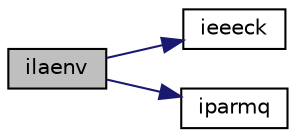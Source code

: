 digraph "ilaenv"
{
 // LATEX_PDF_SIZE
  edge [fontname="Helvetica",fontsize="10",labelfontname="Helvetica",labelfontsize="10"];
  node [fontname="Helvetica",fontsize="10",shape=record];
  rankdir="LR";
  Node1 [label="ilaenv",height=0.2,width=0.4,color="black", fillcolor="grey75", style="filled", fontcolor="black",tooltip="ILAENV"];
  Node1 -> Node2 [color="midnightblue",fontsize="10",style="solid",fontname="Helvetica"];
  Node2 [label="ieeeck",height=0.2,width=0.4,color="black", fillcolor="white", style="filled",URL="$ieeeck_8f.html#a97715c995b884378afbbff7915d884c5",tooltip="IEEECK"];
  Node1 -> Node3 [color="midnightblue",fontsize="10",style="solid",fontname="Helvetica"];
  Node3 [label="iparmq",height=0.2,width=0.4,color="black", fillcolor="white", style="filled",URL="$iparmq_8f.html#a6e703cb600283f4bcb1b340cfd8ad3d9",tooltip="IPARMQ"];
}
